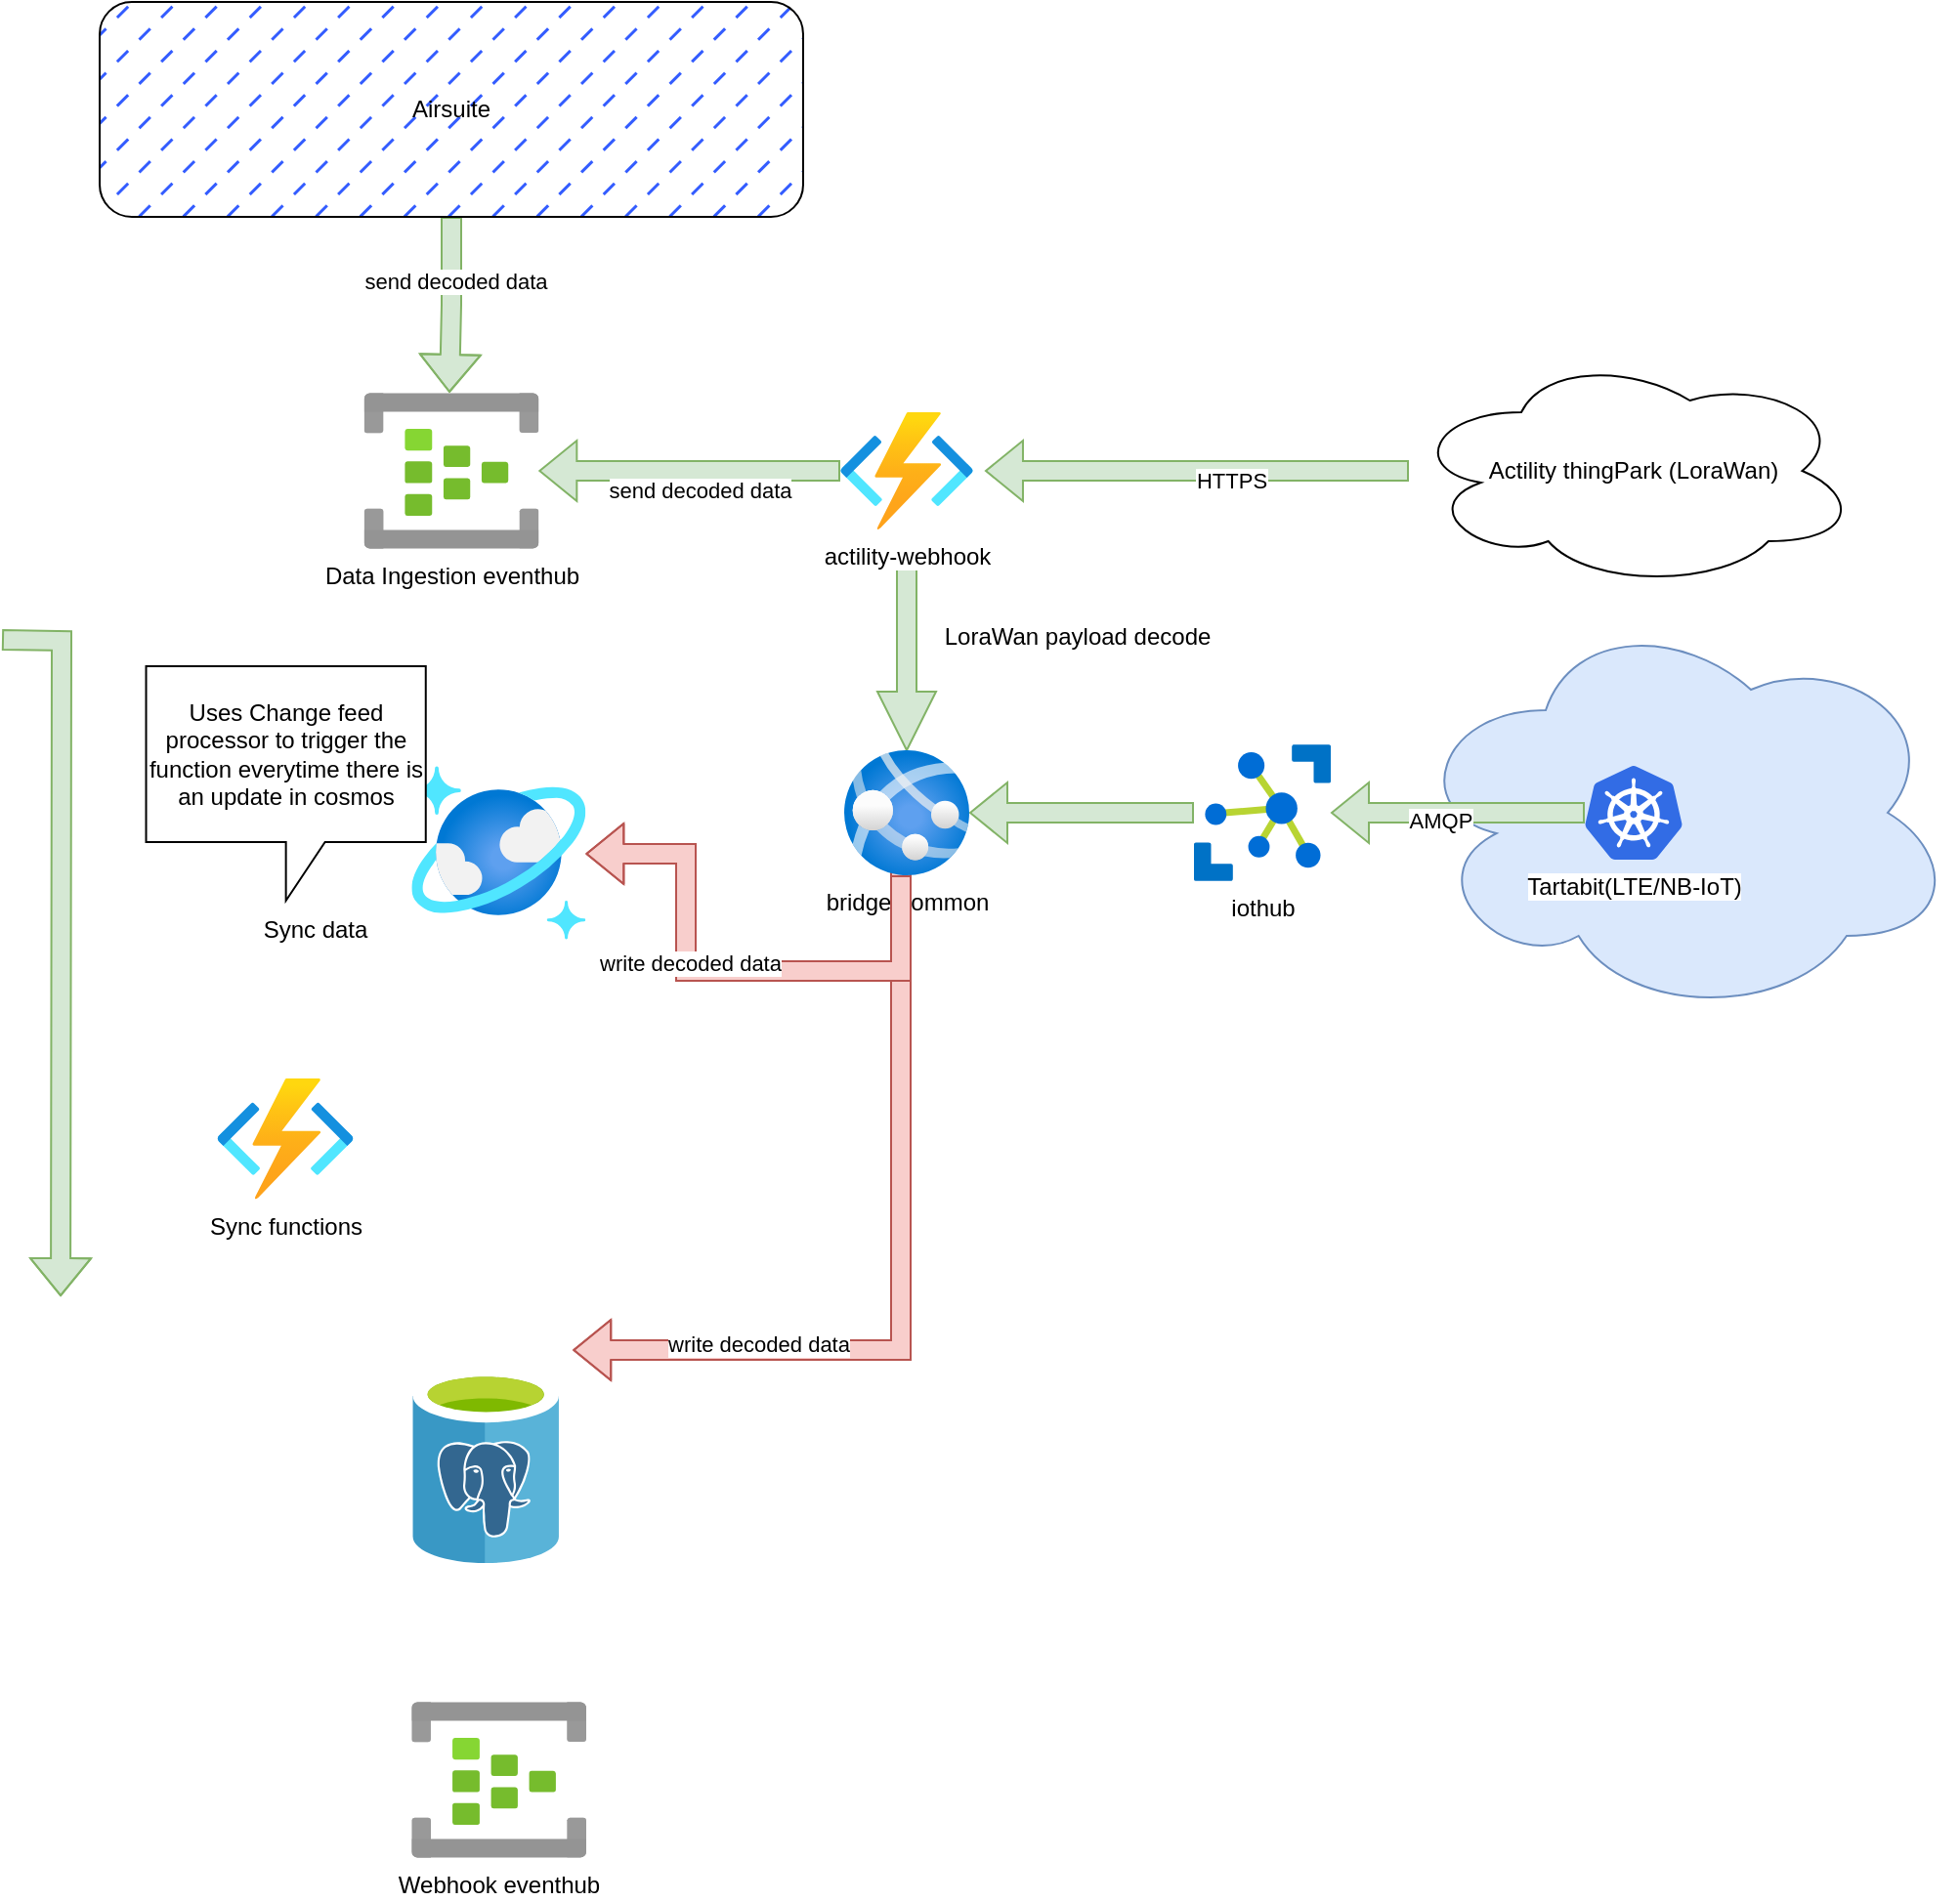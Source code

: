<mxfile version="24.3.1" type="github">
  <diagram name="Page-1" id="HTUhq75xzCdrkmpdIbcB">
    <mxGraphModel dx="2142" dy="769" grid="1" gridSize="10" guides="1" tooltips="1" connect="1" arrows="1" fold="1" page="1" pageScale="1" pageWidth="850" pageHeight="1100" math="0" shadow="0">
      <root>
        <mxCell id="0" />
        <mxCell id="1" parent="0" />
        <mxCell id="mnNxy6jQzhcaSt8DhOdr-34" style="edgeStyle=orthogonalEdgeStyle;rounded=0;orthogonalLoop=1;jettySize=auto;html=1;fillColor=#d5e8d4;strokeColor=#82b366;shape=arrow;" edge="1" parent="1" target="mnNxy6jQzhcaSt8DhOdr-2">
          <mxGeometry relative="1" as="geometry">
            <mxPoint x="403" y="430" as="sourcePoint" />
            <mxPoint x="460" y="270" as="targetPoint" />
            <Array as="points" />
          </mxGeometry>
        </mxCell>
        <mxCell id="mnNxy6jQzhcaSt8DhOdr-14" value="" style="ellipse;shape=cloud;whiteSpace=wrap;html=1;fillColor=#dae8fc;strokeColor=#6c8ebf;" vertex="1" parent="1">
          <mxGeometry x="660" y="460" width="280" height="210" as="geometry" />
        </mxCell>
        <mxCell id="mnNxy6jQzhcaSt8DhOdr-3" style="edgeStyle=orthogonalEdgeStyle;rounded=0;orthogonalLoop=1;jettySize=auto;html=1;shape=flexArrow;fillColor=#d5e8d4;strokeColor=#82b366;" edge="1" parent="1" source="mnNxy6jQzhcaSt8DhOdr-1" target="mnNxy6jQzhcaSt8DhOdr-2">
          <mxGeometry relative="1" as="geometry" />
        </mxCell>
        <mxCell id="mnNxy6jQzhcaSt8DhOdr-1" value="iothub" style="image;sketch=0;aspect=fixed;html=1;points=[];align=center;fontSize=12;image=img/lib/mscae/Azure_IoT_Hub.svg;strokeColor=#0A0A0A;" vertex="1" parent="1">
          <mxGeometry x="550" y="530" width="70" height="70" as="geometry" />
        </mxCell>
        <mxCell id="mnNxy6jQzhcaSt8DhOdr-7" style="edgeStyle=orthogonalEdgeStyle;rounded=0;orthogonalLoop=1;jettySize=auto;html=1;shape=flexArrow;fillColor=#f8cecc;strokeColor=#b85450;" edge="1" parent="1">
          <mxGeometry relative="1" as="geometry">
            <mxPoint x="400" y="570" as="sourcePoint" />
            <mxPoint x="232.12" y="840" as="targetPoint" />
            <Array as="points">
              <mxPoint x="400" y="840" />
            </Array>
          </mxGeometry>
        </mxCell>
        <mxCell id="mnNxy6jQzhcaSt8DhOdr-58" value="&lt;div&gt;write decoded data&lt;/div&gt;" style="edgeLabel;html=1;align=center;verticalAlign=middle;resizable=0;points=[];" vertex="1" connectable="0" parent="mnNxy6jQzhcaSt8DhOdr-7">
          <mxGeometry x="0.57" y="-3" relative="1" as="geometry">
            <mxPoint as="offset" />
          </mxGeometry>
        </mxCell>
        <mxCell id="mnNxy6jQzhcaSt8DhOdr-2" value="bridge-common" style="image;aspect=fixed;html=1;points=[];align=center;fontSize=12;image=img/lib/azure2/containers/App_Services.svg;" vertex="1" parent="1">
          <mxGeometry x="371" y="533" width="64" height="64" as="geometry" />
        </mxCell>
        <mxCell id="mnNxy6jQzhcaSt8DhOdr-4" value="Data Ingestion eventhub" style="image;aspect=fixed;html=1;points=[];align=center;fontSize=12;image=img/lib/azure2/analytics/Event_Hubs.svg;" vertex="1" parent="1">
          <mxGeometry x="125.34" y="350" width="89.33" height="80" as="geometry" />
        </mxCell>
        <mxCell id="mnNxy6jQzhcaSt8DhOdr-6" value="" style="image;sketch=0;aspect=fixed;html=1;points=[];align=center;fontSize=12;image=img/lib/mscae/Azure_Database_for_PostgreSQL_servers.svg;" vertex="1" parent="1">
          <mxGeometry x="150" y="850" width="75.24" height="99" as="geometry" />
        </mxCell>
        <mxCell id="mnNxy6jQzhcaSt8DhOdr-26" style="edgeStyle=orthogonalEdgeStyle;rounded=0;orthogonalLoop=1;jettySize=auto;html=1;shape=flexArrow;fillColor=#d5e8d4;strokeColor=#82b366;" edge="1" parent="1" source="mnNxy6jQzhcaSt8DhOdr-9" target="mnNxy6jQzhcaSt8DhOdr-4">
          <mxGeometry relative="1" as="geometry">
            <mxPoint x="150" y="440" as="targetPoint" />
          </mxGeometry>
        </mxCell>
        <mxCell id="mnNxy6jQzhcaSt8DhOdr-27" value="send decoded data" style="edgeLabel;html=1;align=center;verticalAlign=middle;resizable=0;points=[];" vertex="1" connectable="0" parent="mnNxy6jQzhcaSt8DhOdr-26">
          <mxGeometry x="0.141" y="2" relative="1" as="geometry">
            <mxPoint x="16" y="8" as="offset" />
          </mxGeometry>
        </mxCell>
        <mxCell id="mnNxy6jQzhcaSt8DhOdr-9" value="actility-webhook" style="image;aspect=fixed;html=1;points=[];align=center;fontSize=12;image=img/lib/azure2/iot/Function_Apps.svg;" vertex="1" parent="1">
          <mxGeometry x="369" y="360" width="68" height="60" as="geometry" />
        </mxCell>
        <mxCell id="mnNxy6jQzhcaSt8DhOdr-13" style="edgeStyle=orthogonalEdgeStyle;rounded=0;orthogonalLoop=1;jettySize=auto;html=1;shape=flexArrow;fillColor=#d5e8d4;strokeColor=#82b366;" edge="1" parent="1" source="mnNxy6jQzhcaSt8DhOdr-10" target="mnNxy6jQzhcaSt8DhOdr-1">
          <mxGeometry relative="1" as="geometry" />
        </mxCell>
        <mxCell id="mnNxy6jQzhcaSt8DhOdr-17" value="AMQP" style="edgeLabel;html=1;align=center;verticalAlign=middle;resizable=0;points=[];" vertex="1" connectable="0" parent="mnNxy6jQzhcaSt8DhOdr-13">
          <mxGeometry x="0.145" y="4" relative="1" as="geometry">
            <mxPoint as="offset" />
          </mxGeometry>
        </mxCell>
        <mxCell id="mnNxy6jQzhcaSt8DhOdr-10" value="Tartabit(LTE/NB-IoT)" style="image;sketch=0;aspect=fixed;html=1;points=[];align=center;fontSize=12;image=img/lib/mscae/Kubernetes.svg;" vertex="1" parent="1">
          <mxGeometry x="750" y="541" width="50" height="48" as="geometry" />
        </mxCell>
        <mxCell id="mnNxy6jQzhcaSt8DhOdr-15" value="Actility thingPark (LoraWan)" style="ellipse;shape=cloud;whiteSpace=wrap;html=1;" vertex="1" parent="1">
          <mxGeometry x="660" y="330" width="230" height="120" as="geometry" />
        </mxCell>
        <mxCell id="mnNxy6jQzhcaSt8DhOdr-16" style="edgeStyle=orthogonalEdgeStyle;rounded=0;orthogonalLoop=1;jettySize=auto;html=1;entryX=1.088;entryY=0.5;entryDx=0;entryDy=0;entryPerimeter=0;shape=flexArrow;fillColor=#d5e8d4;strokeColor=#82b366;" edge="1" parent="1" source="mnNxy6jQzhcaSt8DhOdr-15" target="mnNxy6jQzhcaSt8DhOdr-9">
          <mxGeometry relative="1" as="geometry" />
        </mxCell>
        <mxCell id="mnNxy6jQzhcaSt8DhOdr-18" value="HTTPS" style="edgeLabel;html=1;align=center;verticalAlign=middle;resizable=0;points=[];" vertex="1" connectable="0" parent="mnNxy6jQzhcaSt8DhOdr-16">
          <mxGeometry x="-0.163" y="5" relative="1" as="geometry">
            <mxPoint as="offset" />
          </mxGeometry>
        </mxCell>
        <mxCell id="mnNxy6jQzhcaSt8DhOdr-23" value="LoraWan payload decode" style="text;html=1;align=center;verticalAlign=middle;resizable=0;points=[];autosize=1;strokeColor=none;fillColor=none;" vertex="1" parent="1">
          <mxGeometry x="410" y="460" width="160" height="30" as="geometry" />
        </mxCell>
        <mxCell id="mnNxy6jQzhcaSt8DhOdr-37" value="Sync functions" style="image;aspect=fixed;html=1;points=[];align=center;fontSize=12;image=img/lib/azure2/iot/Function_Apps.svg;" vertex="1" parent="1">
          <mxGeometry x="50" y="701" width="70" height="61.76" as="geometry" />
        </mxCell>
        <mxCell id="mnNxy6jQzhcaSt8DhOdr-51" value="Sync data" style="text;html=1;align=center;verticalAlign=middle;resizable=0;points=[];autosize=1;strokeColor=none;fillColor=none;" vertex="1" parent="1">
          <mxGeometry x="60" y="610" width="80" height="30" as="geometry" />
        </mxCell>
        <mxCell id="mnNxy6jQzhcaSt8DhOdr-53" style="edgeStyle=orthogonalEdgeStyle;rounded=0;orthogonalLoop=1;jettySize=auto;html=1;shape=flexArrow;fillColor=#d5e8d4;strokeColor=#82b366;" edge="1" parent="1" source="mnNxy6jQzhcaSt8DhOdr-52">
          <mxGeometry relative="1" as="geometry">
            <mxPoint x="169" y="350" as="targetPoint" />
          </mxGeometry>
        </mxCell>
        <mxCell id="mnNxy6jQzhcaSt8DhOdr-60" value="send decoded data" style="edgeLabel;html=1;align=center;verticalAlign=middle;resizable=0;points=[];" vertex="1" connectable="0" parent="mnNxy6jQzhcaSt8DhOdr-53">
          <mxGeometry x="-0.271" y="2" relative="1" as="geometry">
            <mxPoint as="offset" />
          </mxGeometry>
        </mxCell>
        <mxCell id="mnNxy6jQzhcaSt8DhOdr-52" value="Airsuite" style="rounded=1;whiteSpace=wrap;html=1;gradientColor=none;fillStyle=dashed;fillColor=#335CFF;" vertex="1" parent="1">
          <mxGeometry x="-10" y="150" width="360" height="110" as="geometry" />
        </mxCell>
        <mxCell id="mnNxy6jQzhcaSt8DhOdr-62" value="Webhook eventhub" style="image;aspect=fixed;html=1;points=[];align=center;fontSize=12;image=img/lib/azure2/analytics/Event_Hubs.svg;" vertex="1" parent="1">
          <mxGeometry x="149.67" y="1020" width="89.33" height="80" as="geometry" />
        </mxCell>
        <mxCell id="mnNxy6jQzhcaSt8DhOdr-63" value="" style="edgeStyle=orthogonalEdgeStyle;rounded=0;orthogonalLoop=1;jettySize=auto;html=1;shape=flexArrow;fillColor=#f8cecc;strokeColor=#b85450;" edge="1" parent="1" source="mnNxy6jQzhcaSt8DhOdr-2" target="mnNxy6jQzhcaSt8DhOdr-5">
          <mxGeometry relative="1" as="geometry">
            <mxPoint x="400" y="597" as="sourcePoint" />
            <mxPoint x="-45" y="646" as="targetPoint" />
            <Array as="points">
              <mxPoint x="400" y="646" />
              <mxPoint x="290" y="646" />
              <mxPoint x="290" y="586" />
            </Array>
          </mxGeometry>
        </mxCell>
        <mxCell id="mnNxy6jQzhcaSt8DhOdr-65" value="write decoded data" style="edgeLabel;html=1;align=center;verticalAlign=middle;resizable=0;points=[];" vertex="1" connectable="0" parent="mnNxy6jQzhcaSt8DhOdr-63">
          <mxGeometry x="0.162" y="-4" relative="1" as="geometry">
            <mxPoint as="offset" />
          </mxGeometry>
        </mxCell>
        <mxCell id="mnNxy6jQzhcaSt8DhOdr-5" value="" style="image;aspect=fixed;html=1;points=[];align=center;fontSize=12;image=img/lib/azure2/databases/Azure_Cosmos_DB.svg;" vertex="1" parent="1">
          <mxGeometry x="149.67" y="541" width="89" height="89" as="geometry" />
        </mxCell>
        <mxCell id="mnNxy6jQzhcaSt8DhOdr-67" value="Uses Change feed processor to trigger the function everytime there is an update in cosmos" style="shape=callout;whiteSpace=wrap;html=1;perimeter=calloutPerimeter;" vertex="1" parent="1">
          <mxGeometry x="13.76" y="490" width="143.12" height="120" as="geometry" />
        </mxCell>
        <mxCell id="mnNxy6jQzhcaSt8DhOdr-70" style="edgeStyle=orthogonalEdgeStyle;rounded=0;orthogonalLoop=1;jettySize=auto;html=1;entryX=0.004;entryY=0.6;entryDx=0;entryDy=0;entryPerimeter=0;shape=flexArrow;fillColor=#d5e8d4;strokeColor=#82b366;" edge="1" parent="1">
          <mxGeometry relative="1" as="geometry">
            <mxPoint x="-60" y="476.45" as="sourcePoint" />
            <mxPoint x="-29.973" y="812.55" as="targetPoint" />
          </mxGeometry>
        </mxCell>
      </root>
    </mxGraphModel>
  </diagram>
</mxfile>
